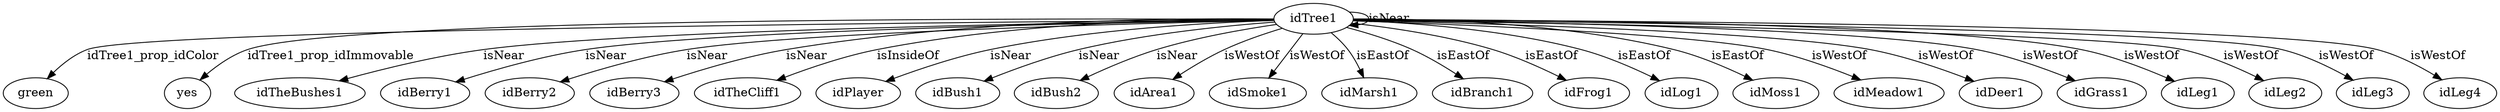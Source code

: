 digraph  {
idTree1 [node_type=entity_node];
green [node_type=property_node];
yes [node_type=property_node];
idTheBushes1 [node_type=entity_node];
idBerry1 [node_type=entity_node];
idBerry2 [node_type=entity_node];
idBerry3 [node_type=entity_node];
idTheCliff1 [node_type=entity_node];
idPlayer [node_type=entity_node];
idBush1 [node_type=entity_node];
idBush2 [node_type=entity_node];
idArea1 [node_type=entity_node];
idSmoke1 [node_type=entity_node];
idMarsh1 [node_type=entity_node];
idBranch1 [node_type=entity_node];
idFrog1 [node_type=entity_node];
idLog1 [node_type=entity_node];
idMoss1 [node_type=entity_node];
idMeadow1 [node_type=entity_node];
idDeer1 [node_type=entity_node];
idGrass1 [node_type=entity_node];
idLeg1 [node_type=entity_node];
idLeg2 [node_type=entity_node];
idLeg3 [node_type=entity_node];
idLeg4 [node_type=entity_node];
idTree1 -> green  [edge_type=property, label=idTree1_prop_idColor];
idTree1 -> yes  [edge_type=property, label=idTree1_prop_idImmovable];
idTree1 -> idTheBushes1  [edge_type=relationship, label=isNear];
idTree1 -> idBerry1  [edge_type=relationship, label=isNear];
idTree1 -> idBerry2  [edge_type=relationship, label=isNear];
idTree1 -> idBerry3  [edge_type=relationship, label=isNear];
idTree1 -> idTheCliff1  [edge_type=relationship, label=isInsideOf];
idTree1 -> idPlayer  [edge_type=relationship, label=isNear];
idTree1 -> idBush1  [edge_type=relationship, label=isNear];
idTree1 -> idBush2  [edge_type=relationship, label=isNear];
idTree1 -> idTree1  [edge_type=relationship, label=isNear];
idTree1 -> idArea1  [edge_type=relationship, label=isWestOf];
idTree1 -> idSmoke1  [edge_type=relationship, label=isWestOf];
idTree1 -> idMarsh1  [edge_type=relationship, label=isEastOf];
idTree1 -> idBranch1  [edge_type=relationship, label=isEastOf];
idTree1 -> idFrog1  [edge_type=relationship, label=isEastOf];
idTree1 -> idLog1  [edge_type=relationship, label=isEastOf];
idTree1 -> idMoss1  [edge_type=relationship, label=isEastOf];
idTree1 -> idMeadow1  [edge_type=relationship, label=isWestOf];
idTree1 -> idDeer1  [edge_type=relationship, label=isWestOf];
idTree1 -> idGrass1  [edge_type=relationship, label=isWestOf];
idTree1 -> idLeg1  [edge_type=relationship, label=isWestOf];
idTree1 -> idLeg2  [edge_type=relationship, label=isWestOf];
idTree1 -> idLeg3  [edge_type=relationship, label=isWestOf];
idTree1 -> idLeg4  [edge_type=relationship, label=isWestOf];
}
